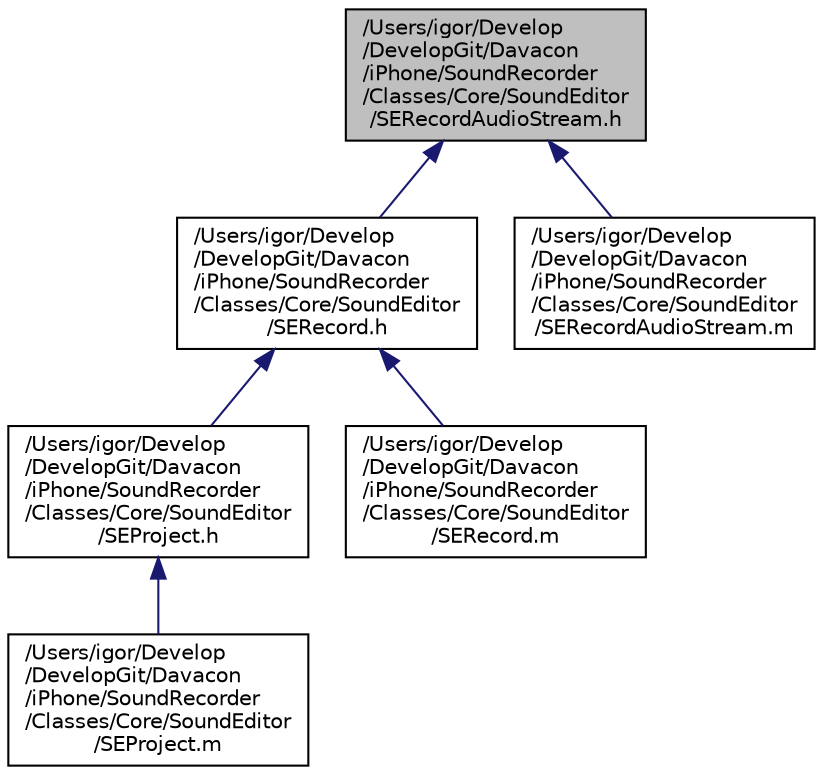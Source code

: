 digraph "/Users/igor/Develop/DevelopGit/Davacon/iPhone/SoundRecorder/Classes/Core/SoundEditor/SERecordAudioStream.h"
{
  edge [fontname="Helvetica",fontsize="10",labelfontname="Helvetica",labelfontsize="10"];
  node [fontname="Helvetica",fontsize="10",shape=record];
  Node1 [label="/Users/igor/Develop\l/DevelopGit/Davacon\l/iPhone/SoundRecorder\l/Classes/Core/SoundEditor\l/SERecordAudioStream.h",height=0.2,width=0.4,color="black", fillcolor="grey75", style="filled" fontcolor="black"];
  Node1 -> Node2 [dir="back",color="midnightblue",fontsize="10",style="solid",fontname="Helvetica"];
  Node2 [label="/Users/igor/Develop\l/DevelopGit/Davacon\l/iPhone/SoundRecorder\l/Classes/Core/SoundEditor\l/SERecord.h",height=0.2,width=0.4,color="black", fillcolor="white", style="filled",URL="$_s_e_record_8h.html"];
  Node2 -> Node3 [dir="back",color="midnightblue",fontsize="10",style="solid",fontname="Helvetica"];
  Node3 [label="/Users/igor/Develop\l/DevelopGit/Davacon\l/iPhone/SoundRecorder\l/Classes/Core/SoundEditor\l/SEProject.h",height=0.2,width=0.4,color="black", fillcolor="white", style="filled",URL="$_s_e_project_8h.html"];
  Node3 -> Node4 [dir="back",color="midnightblue",fontsize="10",style="solid",fontname="Helvetica"];
  Node4 [label="/Users/igor/Develop\l/DevelopGit/Davacon\l/iPhone/SoundRecorder\l/Classes/Core/SoundEditor\l/SEProject.m",height=0.2,width=0.4,color="black", fillcolor="white", style="filled",URL="$_s_e_project_8m.html"];
  Node2 -> Node5 [dir="back",color="midnightblue",fontsize="10",style="solid",fontname="Helvetica"];
  Node5 [label="/Users/igor/Develop\l/DevelopGit/Davacon\l/iPhone/SoundRecorder\l/Classes/Core/SoundEditor\l/SERecord.m",height=0.2,width=0.4,color="black", fillcolor="white", style="filled",URL="$_s_e_record_8m.html"];
  Node1 -> Node6 [dir="back",color="midnightblue",fontsize="10",style="solid",fontname="Helvetica"];
  Node6 [label="/Users/igor/Develop\l/DevelopGit/Davacon\l/iPhone/SoundRecorder\l/Classes/Core/SoundEditor\l/SERecordAudioStream.m",height=0.2,width=0.4,color="black", fillcolor="white", style="filled",URL="$_s_e_record_audio_stream_8m.html"];
}
